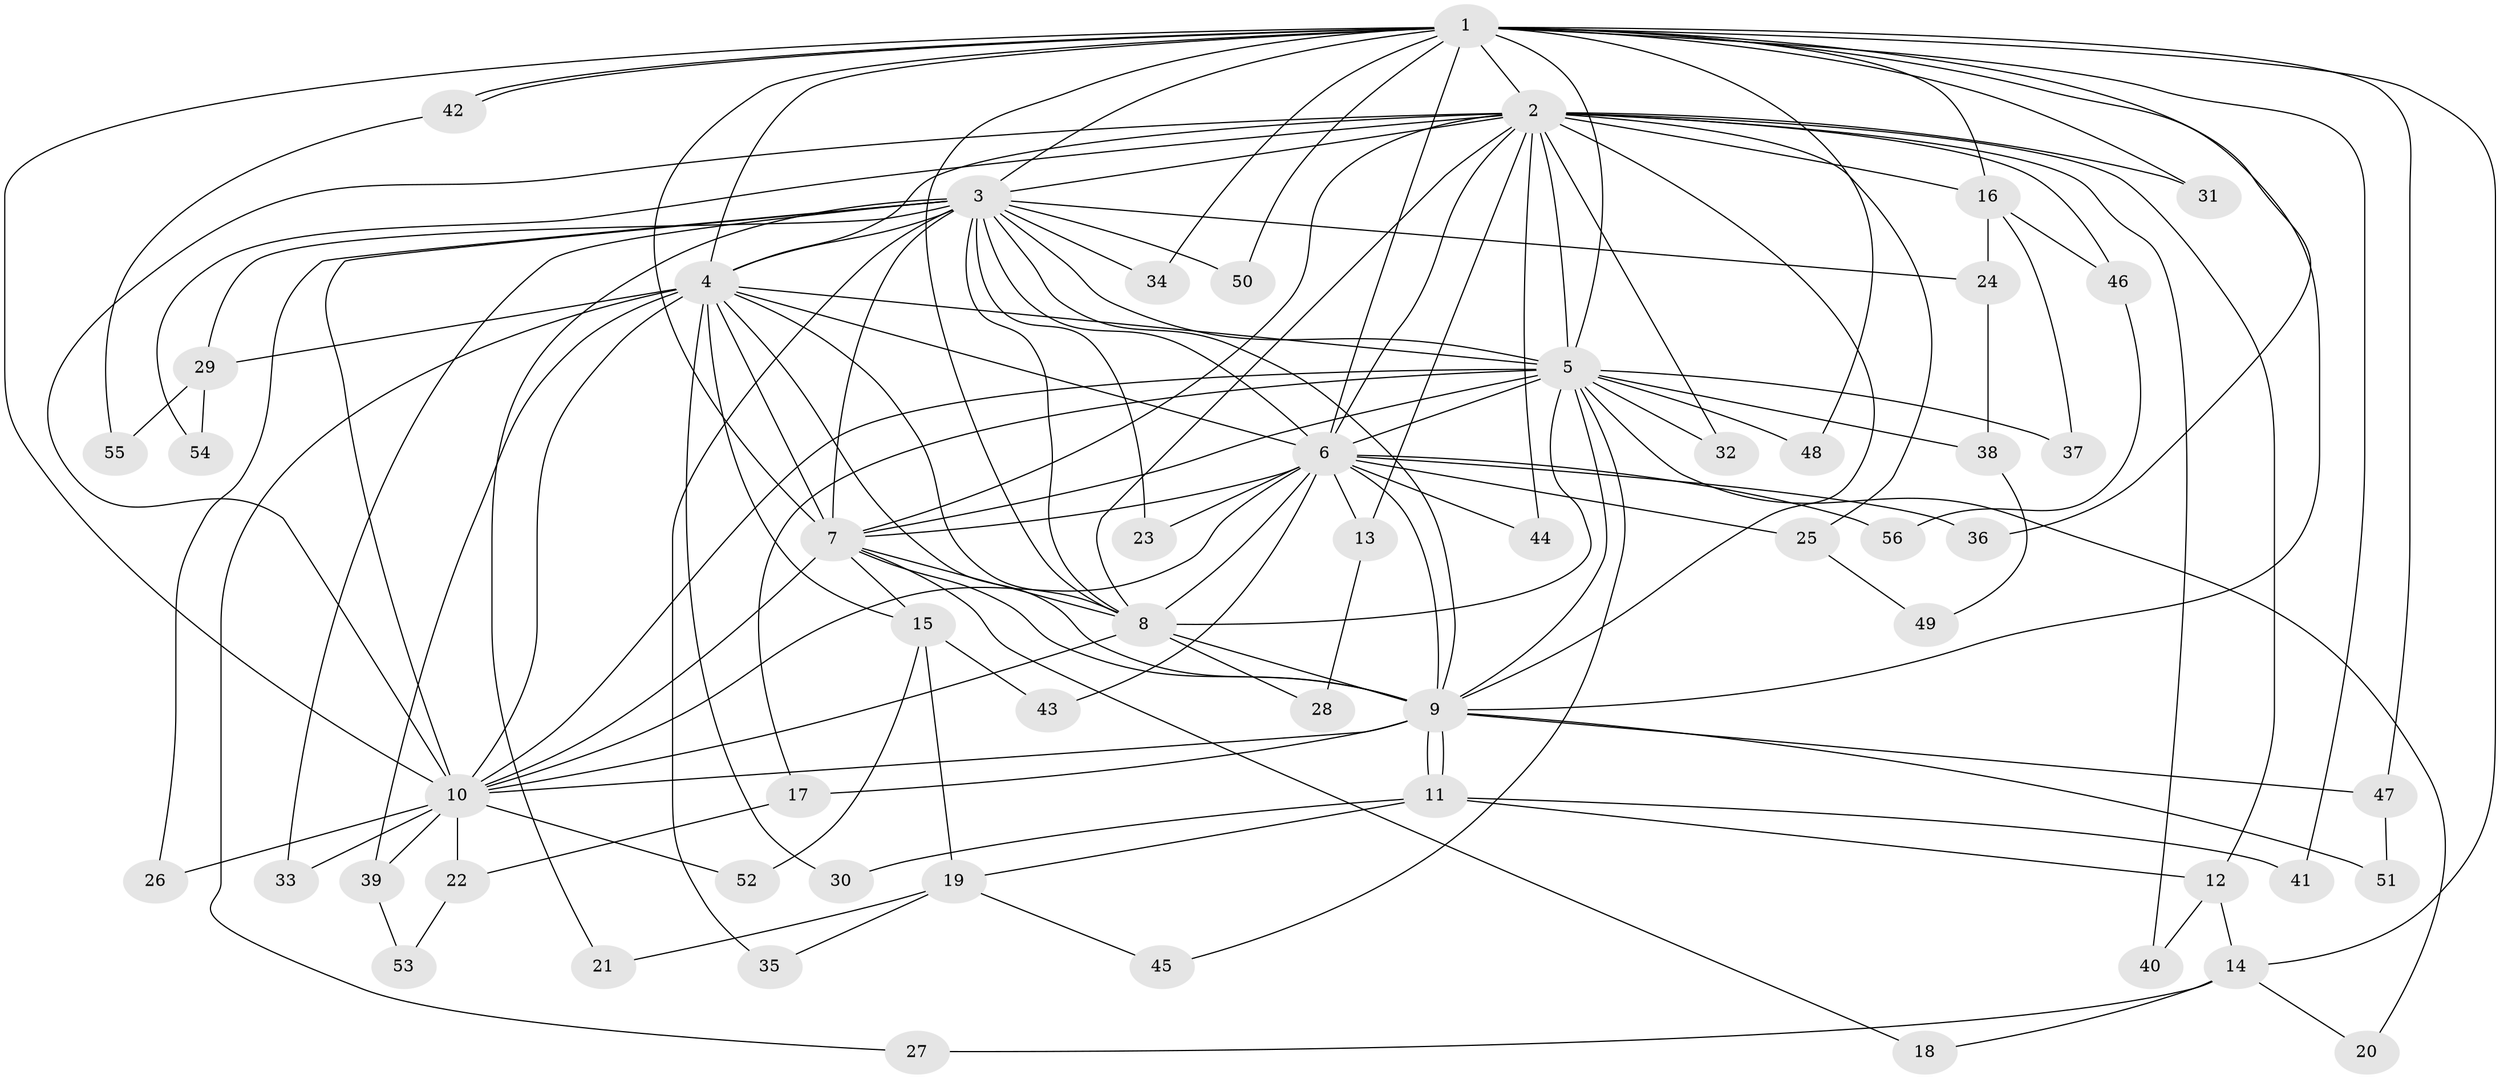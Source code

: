 // Generated by graph-tools (version 1.1) at 2025/25/03/09/25 03:25:37]
// undirected, 56 vertices, 137 edges
graph export_dot {
graph [start="1"]
  node [color=gray90,style=filled];
  1;
  2;
  3;
  4;
  5;
  6;
  7;
  8;
  9;
  10;
  11;
  12;
  13;
  14;
  15;
  16;
  17;
  18;
  19;
  20;
  21;
  22;
  23;
  24;
  25;
  26;
  27;
  28;
  29;
  30;
  31;
  32;
  33;
  34;
  35;
  36;
  37;
  38;
  39;
  40;
  41;
  42;
  43;
  44;
  45;
  46;
  47;
  48;
  49;
  50;
  51;
  52;
  53;
  54;
  55;
  56;
  1 -- 2;
  1 -- 3;
  1 -- 4;
  1 -- 5;
  1 -- 6;
  1 -- 7;
  1 -- 8;
  1 -- 9;
  1 -- 10;
  1 -- 14;
  1 -- 16;
  1 -- 31;
  1 -- 34;
  1 -- 36;
  1 -- 41;
  1 -- 42;
  1 -- 42;
  1 -- 47;
  1 -- 48;
  1 -- 50;
  2 -- 3;
  2 -- 4;
  2 -- 5;
  2 -- 6;
  2 -- 7;
  2 -- 8;
  2 -- 9;
  2 -- 10;
  2 -- 12;
  2 -- 13;
  2 -- 16;
  2 -- 25;
  2 -- 31;
  2 -- 32;
  2 -- 40;
  2 -- 44;
  2 -- 46;
  2 -- 54;
  3 -- 4;
  3 -- 5;
  3 -- 6;
  3 -- 7;
  3 -- 8;
  3 -- 9;
  3 -- 10;
  3 -- 21;
  3 -- 23;
  3 -- 24;
  3 -- 26;
  3 -- 29;
  3 -- 33;
  3 -- 34;
  3 -- 35;
  3 -- 50;
  4 -- 5;
  4 -- 6;
  4 -- 7;
  4 -- 8;
  4 -- 9;
  4 -- 10;
  4 -- 15;
  4 -- 27;
  4 -- 29;
  4 -- 30;
  4 -- 39;
  5 -- 6;
  5 -- 7;
  5 -- 8;
  5 -- 9;
  5 -- 10;
  5 -- 17;
  5 -- 20;
  5 -- 32;
  5 -- 37;
  5 -- 38;
  5 -- 45;
  5 -- 48;
  6 -- 7;
  6 -- 8;
  6 -- 9;
  6 -- 10;
  6 -- 13;
  6 -- 23;
  6 -- 25;
  6 -- 36;
  6 -- 43;
  6 -- 44;
  6 -- 56;
  7 -- 8;
  7 -- 9;
  7 -- 10;
  7 -- 15;
  7 -- 18;
  8 -- 9;
  8 -- 10;
  8 -- 28;
  9 -- 10;
  9 -- 11;
  9 -- 11;
  9 -- 17;
  9 -- 47;
  9 -- 51;
  10 -- 22;
  10 -- 26;
  10 -- 33;
  10 -- 39;
  10 -- 52;
  11 -- 12;
  11 -- 19;
  11 -- 30;
  11 -- 41;
  12 -- 14;
  12 -- 40;
  13 -- 28;
  14 -- 18;
  14 -- 20;
  14 -- 27;
  15 -- 19;
  15 -- 43;
  15 -- 52;
  16 -- 24;
  16 -- 37;
  16 -- 46;
  17 -- 22;
  19 -- 21;
  19 -- 35;
  19 -- 45;
  22 -- 53;
  24 -- 38;
  25 -- 49;
  29 -- 54;
  29 -- 55;
  38 -- 49;
  39 -- 53;
  42 -- 55;
  46 -- 56;
  47 -- 51;
}
